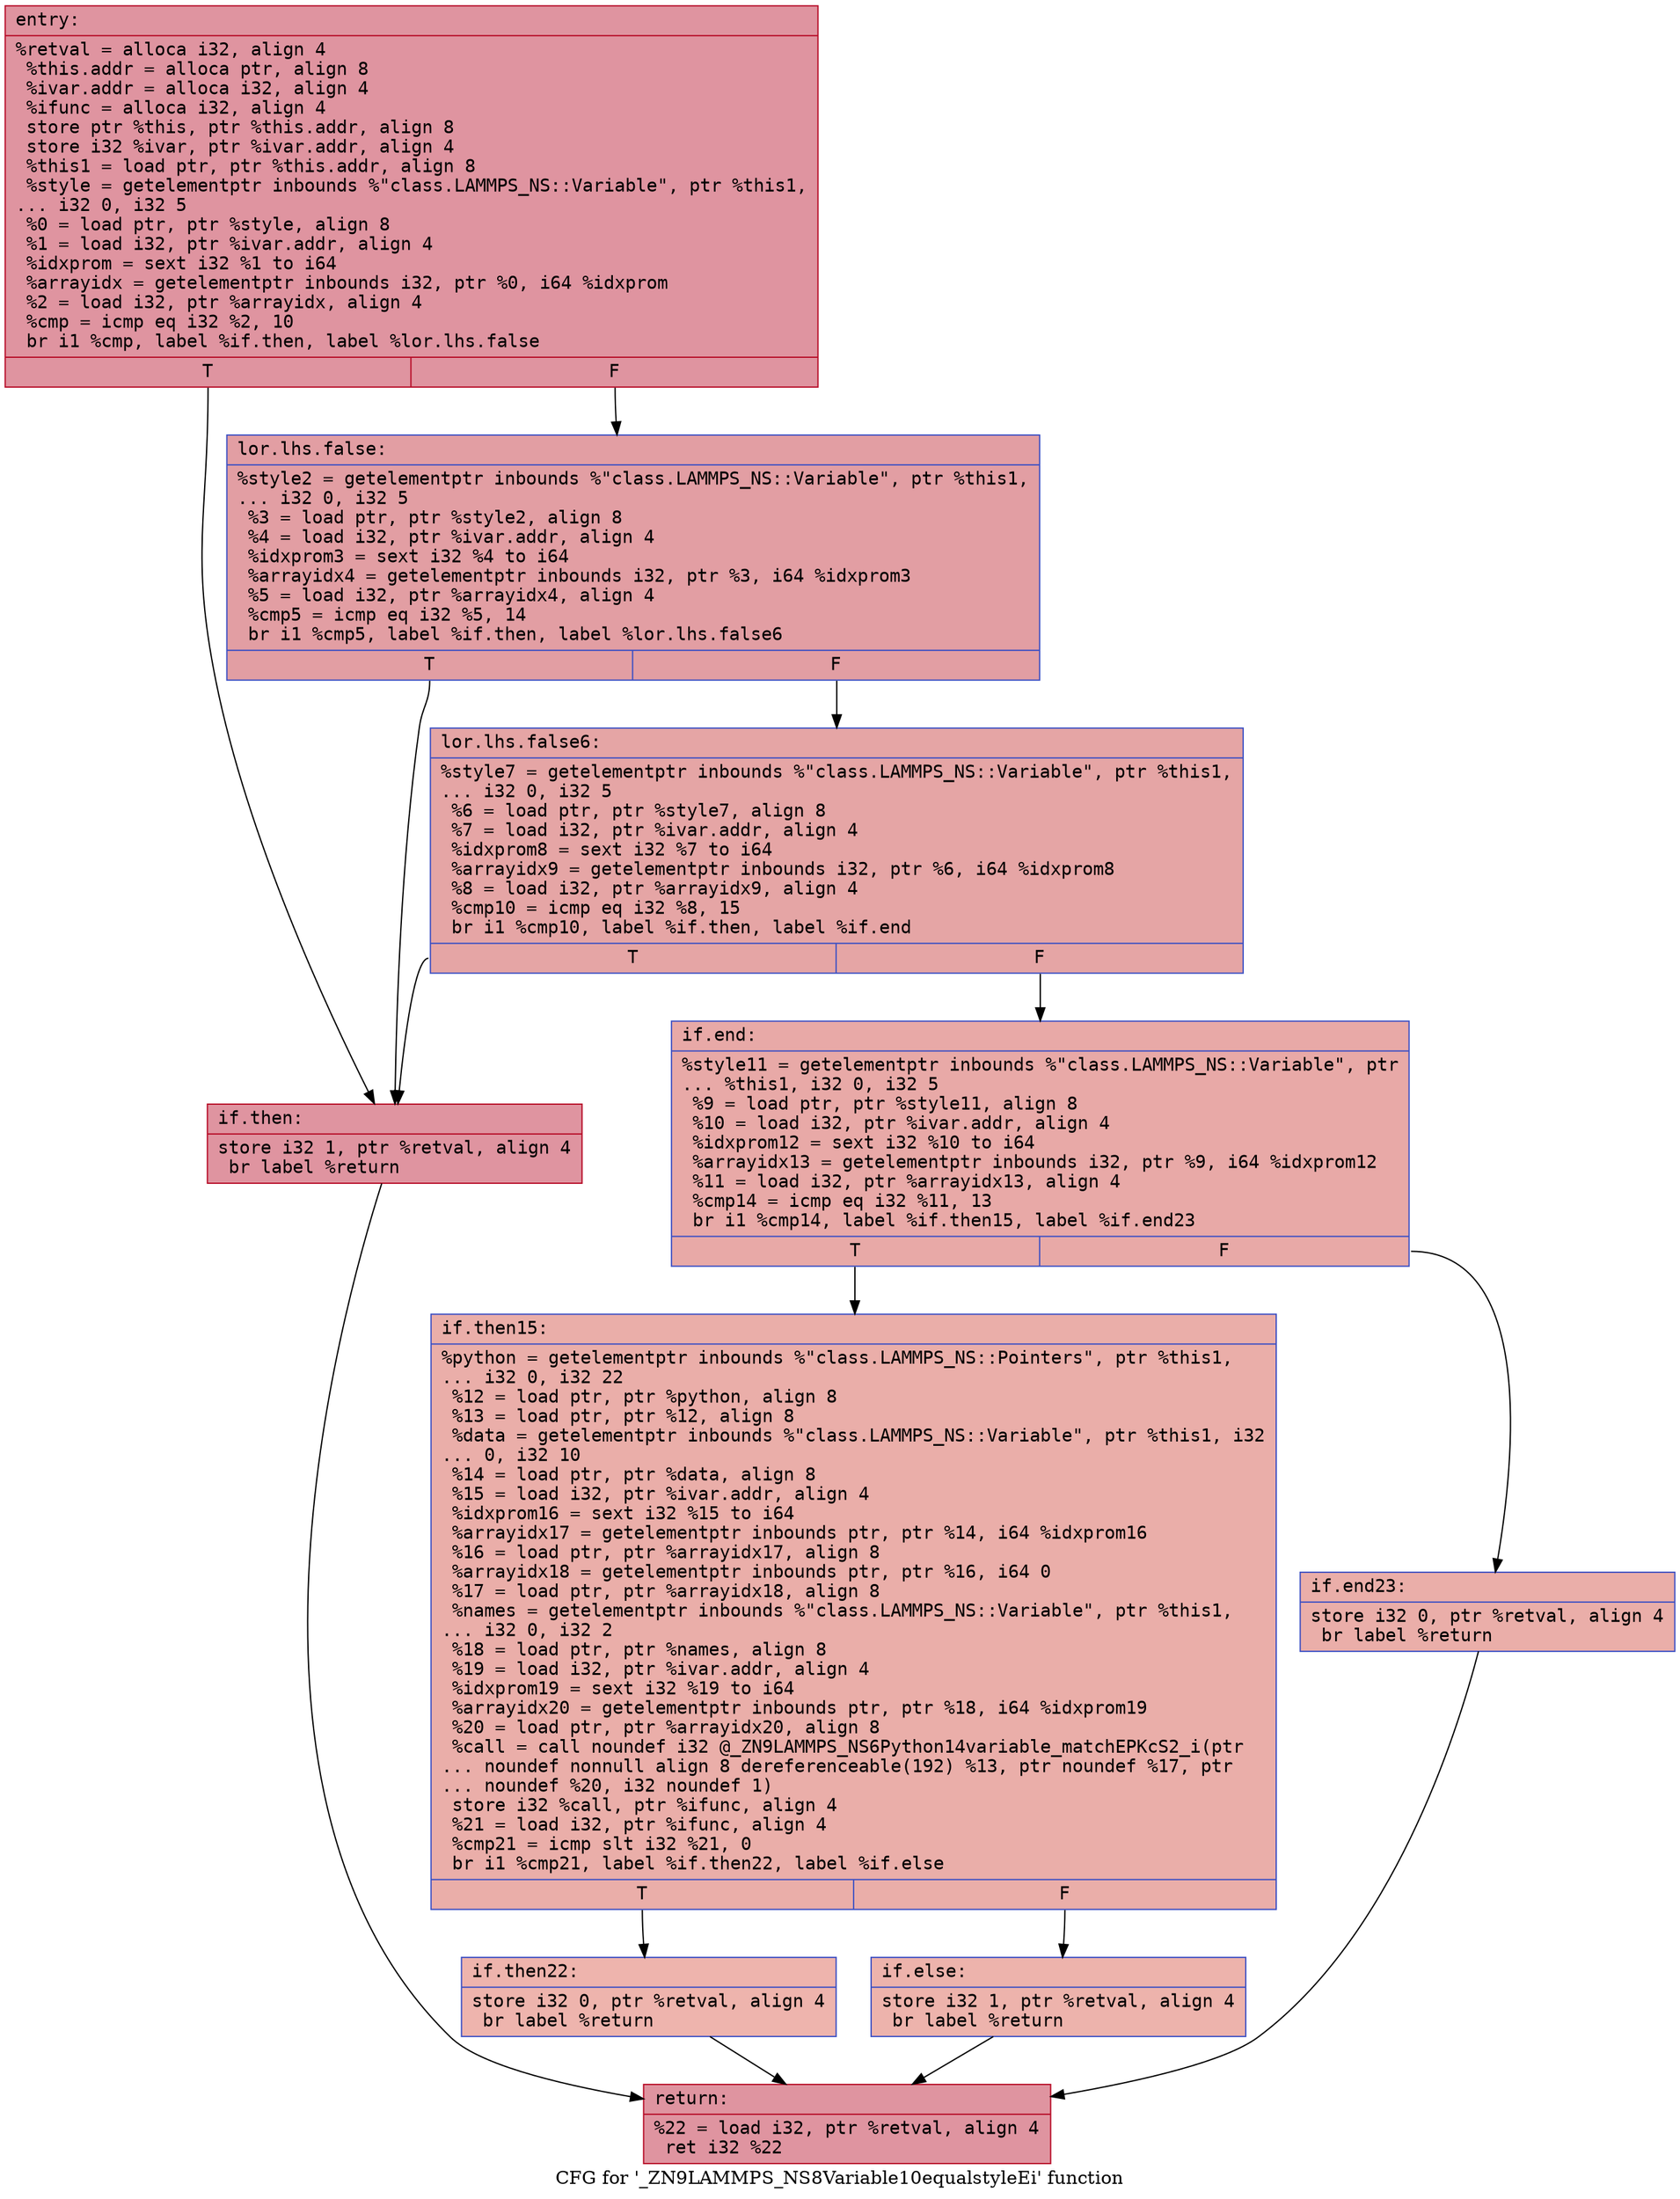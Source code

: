 digraph "CFG for '_ZN9LAMMPS_NS8Variable10equalstyleEi' function" {
	label="CFG for '_ZN9LAMMPS_NS8Variable10equalstyleEi' function";

	Node0x556bfe287db0 [shape=record,color="#b70d28ff", style=filled, fillcolor="#b70d2870" fontname="Courier",label="{entry:\l|  %retval = alloca i32, align 4\l  %this.addr = alloca ptr, align 8\l  %ivar.addr = alloca i32, align 4\l  %ifunc = alloca i32, align 4\l  store ptr %this, ptr %this.addr, align 8\l  store i32 %ivar, ptr %ivar.addr, align 4\l  %this1 = load ptr, ptr %this.addr, align 8\l  %style = getelementptr inbounds %\"class.LAMMPS_NS::Variable\", ptr %this1,\l... i32 0, i32 5\l  %0 = load ptr, ptr %style, align 8\l  %1 = load i32, ptr %ivar.addr, align 4\l  %idxprom = sext i32 %1 to i64\l  %arrayidx = getelementptr inbounds i32, ptr %0, i64 %idxprom\l  %2 = load i32, ptr %arrayidx, align 4\l  %cmp = icmp eq i32 %2, 10\l  br i1 %cmp, label %if.then, label %lor.lhs.false\l|{<s0>T|<s1>F}}"];
	Node0x556bfe287db0:s0 -> Node0x556bfe2885b0[tooltip="entry -> if.then\nProbability 50.00%" ];
	Node0x556bfe287db0:s1 -> Node0x556bfe2887c0[tooltip="entry -> lor.lhs.false\nProbability 50.00%" ];
	Node0x556bfe2887c0 [shape=record,color="#3d50c3ff", style=filled, fillcolor="#be242e70" fontname="Courier",label="{lor.lhs.false:\l|  %style2 = getelementptr inbounds %\"class.LAMMPS_NS::Variable\", ptr %this1,\l... i32 0, i32 5\l  %3 = load ptr, ptr %style2, align 8\l  %4 = load i32, ptr %ivar.addr, align 4\l  %idxprom3 = sext i32 %4 to i64\l  %arrayidx4 = getelementptr inbounds i32, ptr %3, i64 %idxprom3\l  %5 = load i32, ptr %arrayidx4, align 4\l  %cmp5 = icmp eq i32 %5, 14\l  br i1 %cmp5, label %if.then, label %lor.lhs.false6\l|{<s0>T|<s1>F}}"];
	Node0x556bfe2887c0:s0 -> Node0x556bfe2885b0[tooltip="lor.lhs.false -> if.then\nProbability 50.00%" ];
	Node0x556bfe2887c0:s1 -> Node0x556bfe288d00[tooltip="lor.lhs.false -> lor.lhs.false6\nProbability 50.00%" ];
	Node0x556bfe288d00 [shape=record,color="#3d50c3ff", style=filled, fillcolor="#c5333470" fontname="Courier",label="{lor.lhs.false6:\l|  %style7 = getelementptr inbounds %\"class.LAMMPS_NS::Variable\", ptr %this1,\l... i32 0, i32 5\l  %6 = load ptr, ptr %style7, align 8\l  %7 = load i32, ptr %ivar.addr, align 4\l  %idxprom8 = sext i32 %7 to i64\l  %arrayidx9 = getelementptr inbounds i32, ptr %6, i64 %idxprom8\l  %8 = load i32, ptr %arrayidx9, align 4\l  %cmp10 = icmp eq i32 %8, 15\l  br i1 %cmp10, label %if.then, label %if.end\l|{<s0>T|<s1>F}}"];
	Node0x556bfe288d00:s0 -> Node0x556bfe2885b0[tooltip="lor.lhs.false6 -> if.then\nProbability 50.00%" ];
	Node0x556bfe288d00:s1 -> Node0x556bfe289240[tooltip="lor.lhs.false6 -> if.end\nProbability 50.00%" ];
	Node0x556bfe2885b0 [shape=record,color="#b70d28ff", style=filled, fillcolor="#b70d2870" fontname="Courier",label="{if.then:\l|  store i32 1, ptr %retval, align 4\l  br label %return\l}"];
	Node0x556bfe2885b0 -> Node0x556bfe289400[tooltip="if.then -> return\nProbability 100.00%" ];
	Node0x556bfe289240 [shape=record,color="#3d50c3ff", style=filled, fillcolor="#ca3b3770" fontname="Courier",label="{if.end:\l|  %style11 = getelementptr inbounds %\"class.LAMMPS_NS::Variable\", ptr\l... %this1, i32 0, i32 5\l  %9 = load ptr, ptr %style11, align 8\l  %10 = load i32, ptr %ivar.addr, align 4\l  %idxprom12 = sext i32 %10 to i64\l  %arrayidx13 = getelementptr inbounds i32, ptr %9, i64 %idxprom12\l  %11 = load i32, ptr %arrayidx13, align 4\l  %cmp14 = icmp eq i32 %11, 13\l  br i1 %cmp14, label %if.then15, label %if.end23\l|{<s0>T|<s1>F}}"];
	Node0x556bfe289240:s0 -> Node0x556bfe289ae0[tooltip="if.end -> if.then15\nProbability 50.00%" ];
	Node0x556bfe289240:s1 -> Node0x556bfe289b60[tooltip="if.end -> if.end23\nProbability 50.00%" ];
	Node0x556bfe289ae0 [shape=record,color="#3d50c3ff", style=filled, fillcolor="#d0473d70" fontname="Courier",label="{if.then15:\l|  %python = getelementptr inbounds %\"class.LAMMPS_NS::Pointers\", ptr %this1,\l... i32 0, i32 22\l  %12 = load ptr, ptr %python, align 8\l  %13 = load ptr, ptr %12, align 8\l  %data = getelementptr inbounds %\"class.LAMMPS_NS::Variable\", ptr %this1, i32\l... 0, i32 10\l  %14 = load ptr, ptr %data, align 8\l  %15 = load i32, ptr %ivar.addr, align 4\l  %idxprom16 = sext i32 %15 to i64\l  %arrayidx17 = getelementptr inbounds ptr, ptr %14, i64 %idxprom16\l  %16 = load ptr, ptr %arrayidx17, align 8\l  %arrayidx18 = getelementptr inbounds ptr, ptr %16, i64 0\l  %17 = load ptr, ptr %arrayidx18, align 8\l  %names = getelementptr inbounds %\"class.LAMMPS_NS::Variable\", ptr %this1,\l... i32 0, i32 2\l  %18 = load ptr, ptr %names, align 8\l  %19 = load i32, ptr %ivar.addr, align 4\l  %idxprom19 = sext i32 %19 to i64\l  %arrayidx20 = getelementptr inbounds ptr, ptr %18, i64 %idxprom19\l  %20 = load ptr, ptr %arrayidx20, align 8\l  %call = call noundef i32 @_ZN9LAMMPS_NS6Python14variable_matchEPKcS2_i(ptr\l... noundef nonnull align 8 dereferenceable(192) %13, ptr noundef %17, ptr\l... noundef %20, i32 noundef 1)\l  store i32 %call, ptr %ifunc, align 4\l  %21 = load i32, ptr %ifunc, align 4\l  %cmp21 = icmp slt i32 %21, 0\l  br i1 %cmp21, label %if.then22, label %if.else\l|{<s0>T|<s1>F}}"];
	Node0x556bfe289ae0:s0 -> Node0x556bfe28abd0[tooltip="if.then15 -> if.then22\nProbability 37.50%" ];
	Node0x556bfe289ae0:s1 -> Node0x556bfe28ac20[tooltip="if.then15 -> if.else\nProbability 62.50%" ];
	Node0x556bfe28abd0 [shape=record,color="#3d50c3ff", style=filled, fillcolor="#d8564670" fontname="Courier",label="{if.then22:\l|  store i32 0, ptr %retval, align 4\l  br label %return\l}"];
	Node0x556bfe28abd0 -> Node0x556bfe289400[tooltip="if.then22 -> return\nProbability 100.00%" ];
	Node0x556bfe28ac20 [shape=record,color="#3d50c3ff", style=filled, fillcolor="#d6524470" fontname="Courier",label="{if.else:\l|  store i32 1, ptr %retval, align 4\l  br label %return\l}"];
	Node0x556bfe28ac20 -> Node0x556bfe289400[tooltip="if.else -> return\nProbability 100.00%" ];
	Node0x556bfe289b60 [shape=record,color="#3d50c3ff", style=filled, fillcolor="#d0473d70" fontname="Courier",label="{if.end23:\l|  store i32 0, ptr %retval, align 4\l  br label %return\l}"];
	Node0x556bfe289b60 -> Node0x556bfe289400[tooltip="if.end23 -> return\nProbability 100.00%" ];
	Node0x556bfe289400 [shape=record,color="#b70d28ff", style=filled, fillcolor="#b70d2870" fontname="Courier",label="{return:\l|  %22 = load i32, ptr %retval, align 4\l  ret i32 %22\l}"];
}
